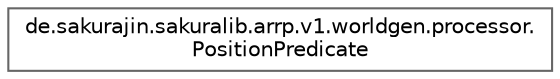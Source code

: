 digraph "Graphical Class Hierarchy"
{
 // LATEX_PDF_SIZE
  bgcolor="transparent";
  edge [fontname=Helvetica,fontsize=10,labelfontname=Helvetica,labelfontsize=10];
  node [fontname=Helvetica,fontsize=10,shape=box,height=0.2,width=0.4];
  rankdir="LR";
  Node0 [label="de.sakurajin.sakuralib.arrp.v1.worldgen.processor.\lPositionPredicate",height=0.2,width=0.4,color="grey40", fillcolor="white", style="filled",URL="$classde_1_1sakurajin_1_1sakuralib_1_1arrp_1_1v1_1_1worldgen_1_1processor_1_1PositionPredicate.html",tooltip=" "];
}
